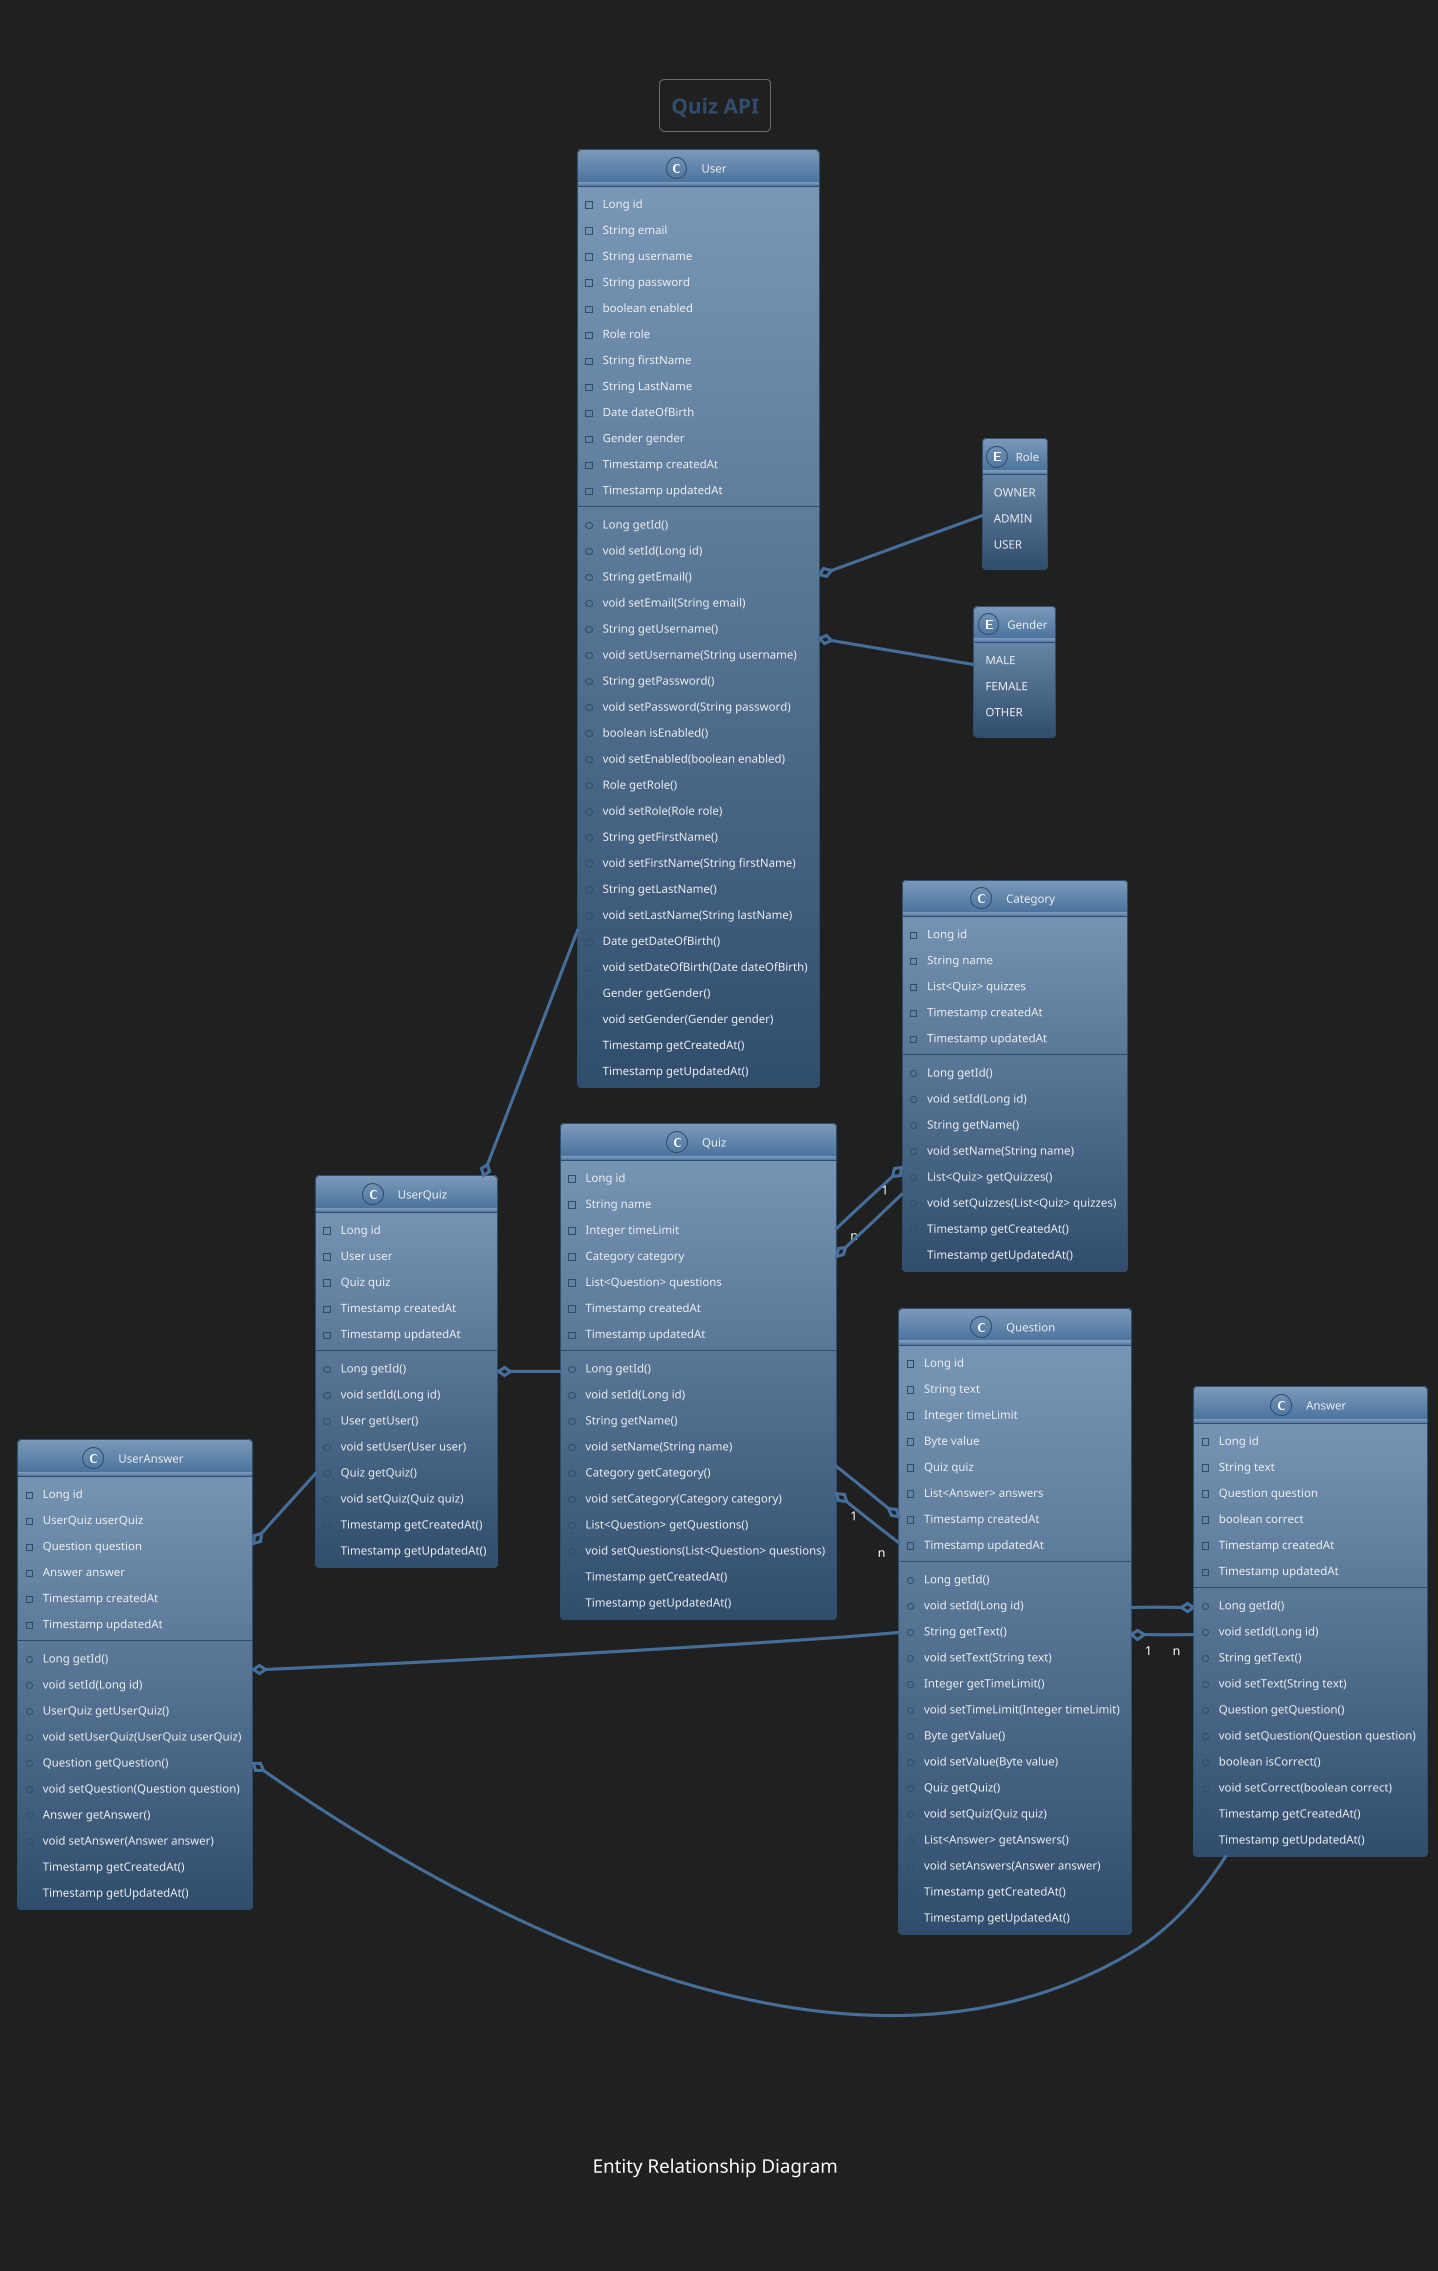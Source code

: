 @startuml Entity Relationship Diagram

!theme spacelab

skinparam backgroundColor #202020
skinparam CaptionFontColor #FFF
skinparam CaptionFontSize 18

header

end header

footer

end footer

title Quiz API

caption
Entity Relationship Diagram
end caption

left to right direction

enum Role {
    OWNER
    ADMIN
    USER
}

enum Gender {
    MALE
    FEMALE
    OTHER
}

class  User {
    - Long id
    - String email
    - String username
    - String password
    - boolean enabled
    - Role role
    - String firstName
    - String LastName
    - Date dateOfBirth
    - Gender gender
    - Timestamp createdAt
    - Timestamp updatedAt
    + Long getId()
    + void setId(Long id)
    + String getEmail()
    + void setEmail(String email)
    + String getUsername()
    + void setUsername(String username)
    + String getPassword()
    + void setPassword(String password)
    + boolean isEnabled()
    + void setEnabled(boolean enabled)
    + Role getRole()
    + void setRole(Role role)
    + String getFirstName()
    + void setFirstName(String firstName)
    + String getLastName()
    + void setLastName(String lastName)
    + Date getDateOfBirth()
    + void setDateOfBirth(Date dateOfBirth)
    + Gender getGender()
    + void setGender(Gender gender)
    + Timestamp getCreatedAt()
    + Timestamp getUpdatedAt()
}

class Category {
    - Long id
    - String name
    - List<Quiz> quizzes
    - Timestamp createdAt
    - Timestamp updatedAt
    + Long getId()
    + void setId(Long id)
    + String getName()
    + void setName(String name)
    + List<Quiz> getQuizzes()
    + void setQuizzes(List<Quiz> quizzes)
    + Timestamp getCreatedAt()
    + Timestamp getUpdatedAt()
}

class Quiz {
    - Long id
    - String name
    - Integer timeLimit
    - Category category
    - List<Question> questions
    - Timestamp createdAt
    - Timestamp updatedAt
    + Long getId()
    + void setId(Long id)
    + String getName()
    + void setName(String name)
    + Category getCategory()
    + void setCategory(Category category)
    + List<Question> getQuestions()
    + void setQuestions(List<Question> questions)
    + Timestamp getCreatedAt()
    + Timestamp getUpdatedAt()
} 

class Question {
    - Long id
    - String text
    - Integer timeLimit
    - Byte value
    - Quiz quiz
    - List<Answer> answers
    - Timestamp createdAt
    - Timestamp updatedAt
    + Long getId()
    + void setId(Long id)
    + String getText()
    + void setText(String text)
    + Integer getTimeLimit()
    + void setTimeLimit(Integer timeLimit)
    + Byte getValue()
    + void setValue(Byte value)
    + Quiz getQuiz()
    + void setQuiz(Quiz quiz)
    + List<Answer> getAnswers()
    + void setAnswers(Answer answer)
    + Timestamp getCreatedAt()
    + Timestamp getUpdatedAt()
}

class Answer {
    - Long id
    - String text
    - Question question    
    - boolean correct
    - Timestamp createdAt
    - Timestamp updatedAt
    + Long getId()
    + void setId(Long id)
    + String getText()
    + void setText(String text)
    + Question getQuestion()
    + void setQuestion(Question question)
    + boolean isCorrect()
    + void setCorrect(boolean correct)
    + Timestamp getCreatedAt()
    + Timestamp getUpdatedAt()
}

class  UserQuiz {
    - Long id
    - User user
    - Quiz quiz
    - Timestamp createdAt
    - Timestamp updatedAt
    + Long getId()
    + void setId(Long id)
    + User getUser()
    + void setUser(User user)
    + Quiz getQuiz()
    + void setQuiz(Quiz quiz)
    + Timestamp getCreatedAt()
    + Timestamp getUpdatedAt()
}

class  UserAnswer {
    - Long id
    - UserQuiz userQuiz
    - Question question
    - Answer answer
    - Timestamp createdAt
    - Timestamp updatedAt
    + Long getId()
    + void setId(Long id)
    + UserQuiz getUserQuiz()
    + void setUserQuiz(UserQuiz userQuiz)
    + Question getQuestion()
    + void setQuestion(Question question)
    + Answer getAnswer()
    + void setAnswer(Answer answer)
    + Timestamp getCreatedAt()
    + Timestamp getUpdatedAt()
}

User o-- Role
User o-- Gender

Category "1" o-- "n" Quiz

Quiz o-- Category
Quiz "1" o-- "n" Question

Question o-- Quiz
Question "1" o-- "n" Answer

Answer o-- Question

UserQuiz o-- User
UserQuiz o-- Quiz

UserAnswer o-- UserQuiz
UserAnswer o-- Question
UserAnswer o-- Answer

@enduml